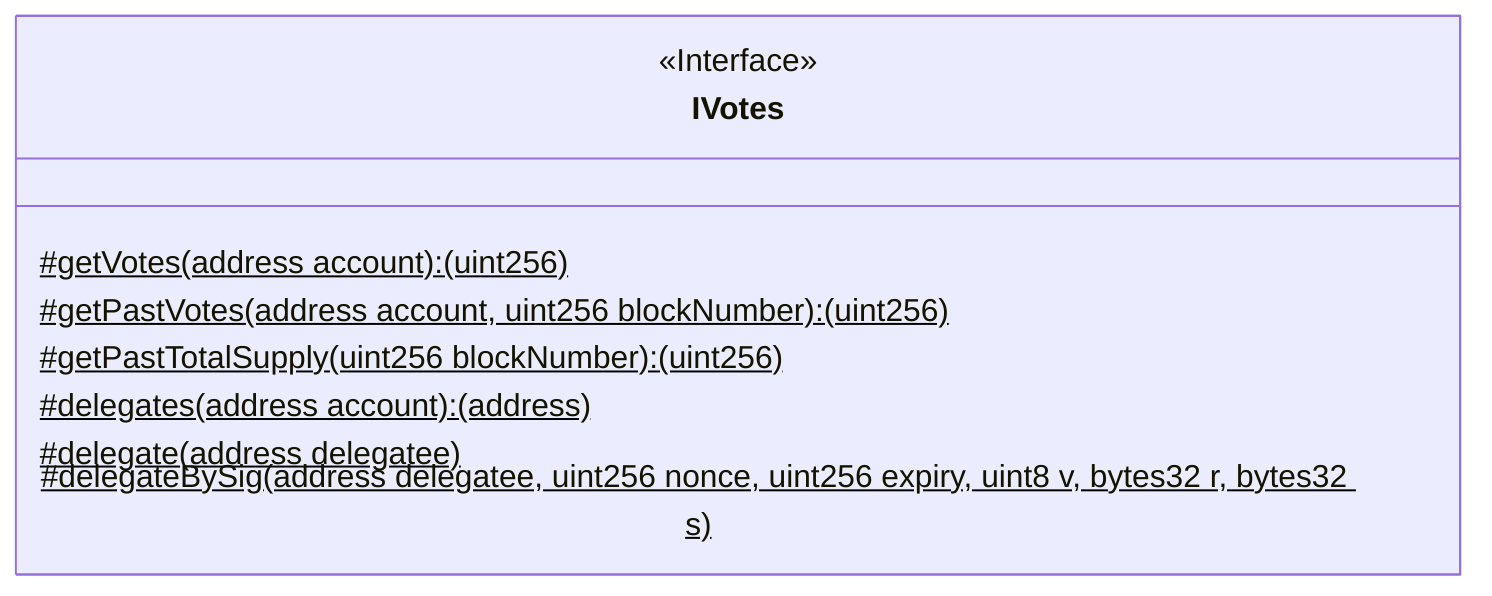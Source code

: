 classDiagram
  %% 268:1795:0
  class IVotes {
    <<Interface>>
    #getVotes(address account): (uint256)$
    #getPastVotes(address account, uint256 blockNumber): (uint256)$
    #getPastTotalSupply(uint256 blockNumber): (uint256)$
    #delegates(address account): (address)$
    #delegate(address delegatee)$
    #delegateBySig(address delegatee, uint256 nonce, uint256 expiry, uint8 v, bytes32 r, bytes32 s)$
  }